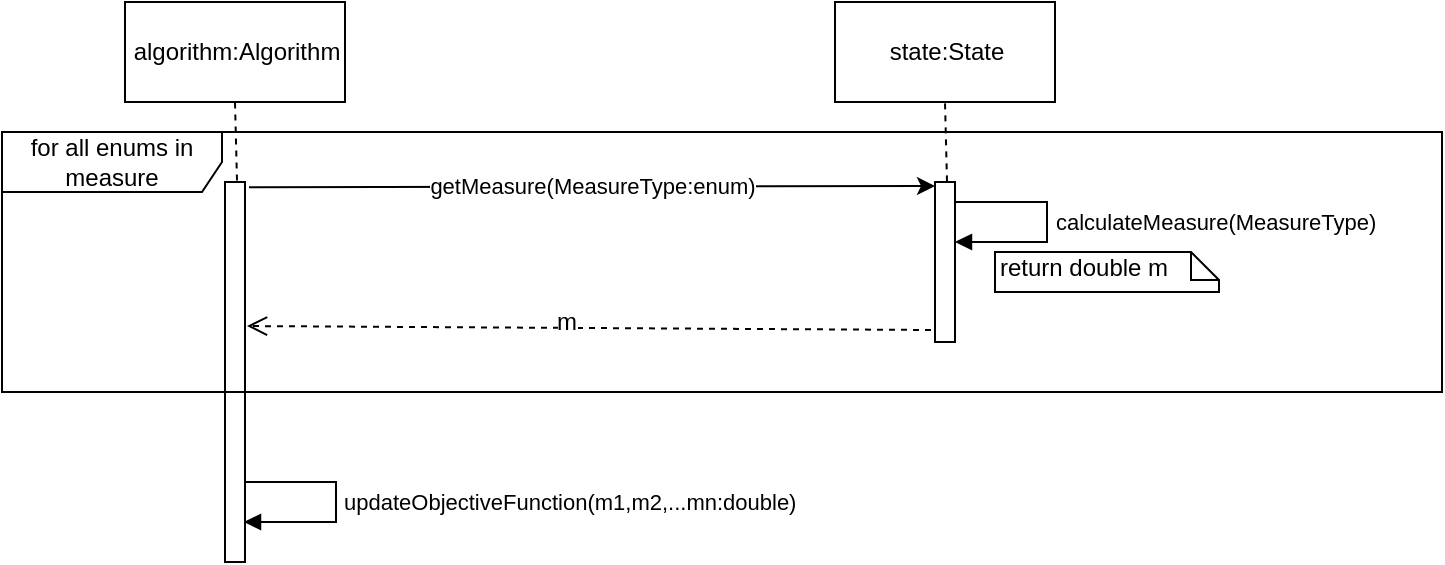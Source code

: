 <mxfile version="10.6.0" type="device"><diagram id="Mfxq6auG0cbJ5tyxPo-0" name="Page-1"><mxGraphModel dx="918" dy="616" grid="1" gridSize="10" guides="1" tooltips="1" connect="1" arrows="1" fold="1" page="1" pageScale="1" pageWidth="850" pageHeight="1100" math="0" shadow="0"><root><mxCell id="0"/><mxCell id="1" parent="0"/><mxCell id="sfTAdmX99w30n3VgjPvI-1" value="" style="html=1;points=[];perimeter=orthogonalPerimeter;" vertex="1" parent="1"><mxGeometry x="211.5" y="110" width="10" height="190" as="geometry"/></mxCell><mxCell id="sfTAdmX99w30n3VgjPvI-2" value="algorithm:Algorithm" style="html=1;" vertex="1" parent="1"><mxGeometry x="161.5" y="20" width="110" height="50" as="geometry"/></mxCell><mxCell id="sfTAdmX99w30n3VgjPvI-3" value="" style="endArrow=none;dashed=1;html=1;entryX=0.5;entryY=1;entryDx=0;entryDy=0;exitX=0.6;exitY=-0.004;exitDx=0;exitDy=0;exitPerimeter=0;" edge="1" parent="1" source="sfTAdmX99w30n3VgjPvI-1" target="sfTAdmX99w30n3VgjPvI-2"><mxGeometry width="50" height="50" relative="1" as="geometry"><mxPoint x="11.5" y="280" as="sourcePoint"/><mxPoint x="61.5" y="230" as="targetPoint"/></mxGeometry></mxCell><mxCell id="sfTAdmX99w30n3VgjPvI-4" value="" style="html=1;points=[];perimeter=orthogonalPerimeter;" vertex="1" parent="1"><mxGeometry x="566.5" y="110" width="10" height="80" as="geometry"/></mxCell><mxCell id="sfTAdmX99w30n3VgjPvI-5" value="state:State" style="html=1;" vertex="1" parent="1"><mxGeometry x="516.5" y="20" width="110" height="50" as="geometry"/></mxCell><mxCell id="sfTAdmX99w30n3VgjPvI-6" value="" style="endArrow=none;dashed=1;html=1;entryX=0.5;entryY=1;entryDx=0;entryDy=0;exitX=0.6;exitY=-0.004;exitDx=0;exitDy=0;exitPerimeter=0;" edge="1" parent="1" source="sfTAdmX99w30n3VgjPvI-4" target="sfTAdmX99w30n3VgjPvI-5"><mxGeometry width="50" height="50" relative="1" as="geometry"><mxPoint x="366.5" y="280" as="sourcePoint"/><mxPoint x="416.5" y="230" as="targetPoint"/></mxGeometry></mxCell><mxCell id="sfTAdmX99w30n3VgjPvI-7" value="getMeasure(MeasureType:enum)" style="endArrow=classic;html=1;entryX=0;entryY=0.025;entryDx=0;entryDy=0;entryPerimeter=0;exitX=1.2;exitY=0.014;exitDx=0;exitDy=0;exitPerimeter=0;" edge="1" parent="1" source="sfTAdmX99w30n3VgjPvI-1" target="sfTAdmX99w30n3VgjPvI-4"><mxGeometry width="50" height="50" relative="1" as="geometry"><mxPoint x="251.5" y="112" as="sourcePoint"/><mxPoint x="601.5" y="130" as="targetPoint"/></mxGeometry></mxCell><mxCell id="sfTAdmX99w30n3VgjPvI-8" value="calculateMeasure(MeasureType)&lt;br&gt;" style="edgeStyle=orthogonalEdgeStyle;html=1;align=left;spacingLeft=2;endArrow=block;rounded=0;" edge="1" parent="1"><mxGeometry relative="1" as="geometry"><mxPoint x="576.5" y="120" as="sourcePoint"/><Array as="points"><mxPoint x="622.5" y="120"/><mxPoint x="622.5" y="140"/><mxPoint x="576.5" y="140"/></Array><mxPoint x="576.5" y="140" as="targetPoint"/></mxGeometry></mxCell><mxCell id="sfTAdmX99w30n3VgjPvI-9" value="return double m" style="shape=note;whiteSpace=wrap;html=1;size=14;verticalAlign=top;align=left;spacingTop=-6;" vertex="1" parent="1"><mxGeometry x="596.5" y="145" width="112" height="20" as="geometry"/></mxCell><mxCell id="sfTAdmX99w30n3VgjPvI-10" value="" style="html=1;verticalAlign=bottom;endArrow=open;dashed=1;endSize=8;exitX=-0.2;exitY=0.925;exitDx=0;exitDy=0;exitPerimeter=0;entryX=1.1;entryY=0.379;entryDx=0;entryDy=0;entryPerimeter=0;" edge="1" parent="1" source="sfTAdmX99w30n3VgjPvI-4" target="sfTAdmX99w30n3VgjPvI-1"><mxGeometry relative="1" as="geometry"><mxPoint x="736.5" y="380" as="sourcePoint"/><mxPoint x="571.5" y="401" as="targetPoint"/></mxGeometry></mxCell><mxCell id="sfTAdmX99w30n3VgjPvI-11" value="m" style="text;html=1;resizable=0;points=[];align=center;verticalAlign=middle;labelBackgroundColor=#ffffff;" vertex="1" connectable="0" parent="sfTAdmX99w30n3VgjPvI-10"><mxGeometry x="0.069" y="-3" relative="1" as="geometry"><mxPoint as="offset"/></mxGeometry></mxCell><mxCell id="sfTAdmX99w30n3VgjPvI-15" value="updateObjectiveFunction(m1,m2,...mn:double)&lt;br&gt;" style="edgeStyle=orthogonalEdgeStyle;html=1;align=left;spacingLeft=2;endArrow=block;rounded=0;" edge="1" parent="1"><mxGeometry relative="1" as="geometry"><mxPoint x="221" y="260" as="sourcePoint"/><Array as="points"><mxPoint x="267" y="260"/><mxPoint x="267" y="280"/><mxPoint x="221" y="280"/></Array><mxPoint x="221" y="280" as="targetPoint"/></mxGeometry></mxCell><mxCell id="sfTAdmX99w30n3VgjPvI-17" value="for all enums in measure" style="shape=umlFrame;whiteSpace=wrap;html=1;width=110;height=30;" vertex="1" parent="1"><mxGeometry x="100" y="85" width="720" height="130" as="geometry"/></mxCell></root></mxGraphModel></diagram></mxfile>
